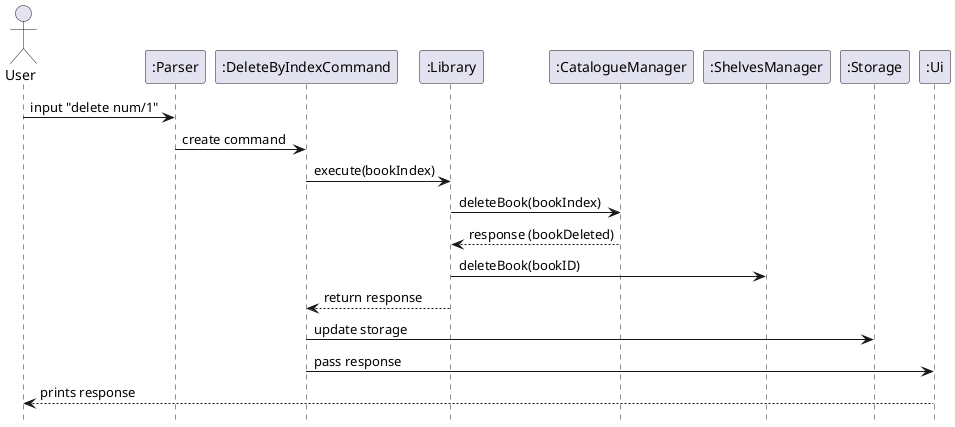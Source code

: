 @startuml
hide footbox
actor User
participant ":Parser"
participant ":DeleteByIndexCommand"
participant ":Library"
participant ":CatalogueManager"
participant ":ShelvesManager"
participant ":Storage"
participant ":Ui"

User -> ":Parser" : input "delete num/1"
":Parser" -> ":DeleteByIndexCommand" : create command
":DeleteByIndexCommand" -> ":Library" : execute(bookIndex)
":Library" -> ":CatalogueManager" : deleteBook(bookIndex)
":CatalogueManager" --> ":Library" : response (bookDeleted)
":Library" -> ":ShelvesManager" : deleteBook(bookID)
":Library" --> ":DeleteByIndexCommand" : return response
":DeleteByIndexCommand" -> ":Storage" : update storage
":DeleteByIndexCommand" -> ":Ui": pass response
":Ui" --> User: prints response

@enduml
